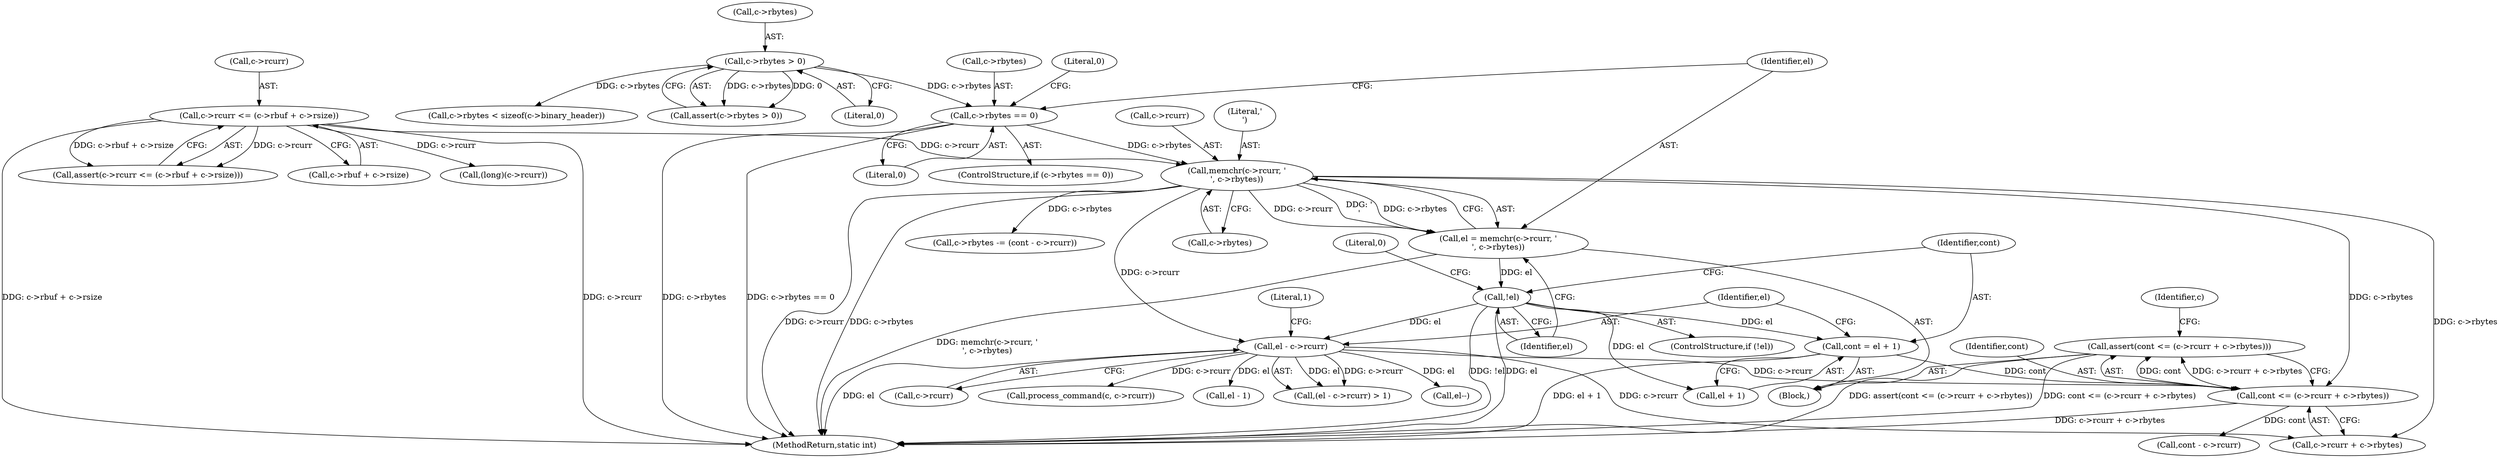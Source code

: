 digraph "0_memcached_75cc83685e103bc8ba380a57468c8f04413033f9@API" {
"1000522" [label="(Call,assert(cont <= (c->rcurr + c->rbytes)))"];
"1000523" [label="(Call,cont <= (c->rcurr + c->rbytes))"];
"1000495" [label="(Call,cont = el + 1)"];
"1000491" [label="(Call,!el)"];
"1000480" [label="(Call,el = memchr(c->rcurr, '\n', c->rbytes))"];
"1000482" [label="(Call,memchr(c->rcurr, '\n', c->rbytes))"];
"1000113" [label="(Call,c->rcurr <= (c->rbuf + c->rsize))"];
"1000473" [label="(Call,c->rbytes == 0)"];
"1000125" [label="(Call,c->rbytes > 0)"];
"1000503" [label="(Call,el - c->rcurr)"];
"1000473" [label="(Call,c->rbytes == 0)"];
"1000474" [label="(Call,c->rbytes)"];
"1000483" [label="(Call,c->rcurr)"];
"1000496" [label="(Identifier,cont)"];
"1000503" [label="(Call,el - c->rcurr)"];
"1000193" [label="(Call,c->rbytes < sizeof(c->binary_header))"];
"1000524" [label="(Identifier,cont)"];
"1000486" [label="(Literal,'\n')"];
"1000523" [label="(Call,cont <= (c->rcurr + c->rbytes))"];
"1000505" [label="(Call,c->rcurr)"];
"1000480" [label="(Call,el = memchr(c->rcurr, '\n', c->rbytes))"];
"1000126" [label="(Call,c->rbytes)"];
"1000481" [label="(Identifier,el)"];
"1000532" [label="(Call,process_command(c, c->rcurr))"];
"1000482" [label="(Call,memchr(c->rcurr, '\n', c->rbytes))"];
"1000508" [label="(Literal,1)"];
"1000125" [label="(Call,c->rbytes > 0)"];
"1000491" [label="(Call,!el)"];
"1000492" [label="(Identifier,el)"];
"1000504" [label="(Identifier,el)"];
"1000129" [label="(Literal,0)"];
"1000522" [label="(Call,assert(cont <= (c->rcurr + c->rbytes)))"];
"1000477" [label="(Literal,0)"];
"1000495" [label="(Call,cont = el + 1)"];
"1000112" [label="(Call,assert(c->rcurr <= (c->rbuf + c->rsize)))"];
"1000541" [label="(Call,cont - c->rcurr)"];
"1000511" [label="(Call,el - 1)"];
"1000124" [label="(Call,assert(c->rbytes > 0))"];
"1000469" [label="(Block,)"];
"1000537" [label="(Call,c->rbytes -= (cont - c->rcurr))"];
"1000479" [label="(Literal,0)"];
"1000113" [label="(Call,c->rcurr <= (c->rbuf + c->rsize))"];
"1000533" [label="(Identifier,c)"];
"1000502" [label="(Call,(el - c->rcurr) > 1)"];
"1000117" [label="(Call,c->rbuf + c->rsize)"];
"1000525" [label="(Call,c->rcurr + c->rbytes)"];
"1000516" [label="(Call,el--)"];
"1000209" [label="(Call,(long)(c->rcurr))"];
"1000472" [label="(ControlStructure,if (c->rbytes == 0))"];
"1000487" [label="(Call,c->rbytes)"];
"1000497" [label="(Call,el + 1)"];
"1000565" [label="(MethodReturn,static int)"];
"1000114" [label="(Call,c->rcurr)"];
"1000490" [label="(ControlStructure,if (!el))"];
"1000494" [label="(Literal,0)"];
"1000522" -> "1000469"  [label="AST: "];
"1000522" -> "1000523"  [label="CFG: "];
"1000523" -> "1000522"  [label="AST: "];
"1000533" -> "1000522"  [label="CFG: "];
"1000522" -> "1000565"  [label="DDG: assert(cont <= (c->rcurr + c->rbytes))"];
"1000522" -> "1000565"  [label="DDG: cont <= (c->rcurr + c->rbytes)"];
"1000523" -> "1000522"  [label="DDG: cont"];
"1000523" -> "1000522"  [label="DDG: c->rcurr + c->rbytes"];
"1000523" -> "1000525"  [label="CFG: "];
"1000524" -> "1000523"  [label="AST: "];
"1000525" -> "1000523"  [label="AST: "];
"1000523" -> "1000565"  [label="DDG: c->rcurr + c->rbytes"];
"1000495" -> "1000523"  [label="DDG: cont"];
"1000503" -> "1000523"  [label="DDG: c->rcurr"];
"1000482" -> "1000523"  [label="DDG: c->rbytes"];
"1000523" -> "1000541"  [label="DDG: cont"];
"1000495" -> "1000469"  [label="AST: "];
"1000495" -> "1000497"  [label="CFG: "];
"1000496" -> "1000495"  [label="AST: "];
"1000497" -> "1000495"  [label="AST: "];
"1000504" -> "1000495"  [label="CFG: "];
"1000495" -> "1000565"  [label="DDG: el + 1"];
"1000491" -> "1000495"  [label="DDG: el"];
"1000491" -> "1000490"  [label="AST: "];
"1000491" -> "1000492"  [label="CFG: "];
"1000492" -> "1000491"  [label="AST: "];
"1000494" -> "1000491"  [label="CFG: "];
"1000496" -> "1000491"  [label="CFG: "];
"1000491" -> "1000565"  [label="DDG: !el"];
"1000491" -> "1000565"  [label="DDG: el"];
"1000480" -> "1000491"  [label="DDG: el"];
"1000491" -> "1000497"  [label="DDG: el"];
"1000491" -> "1000503"  [label="DDG: el"];
"1000480" -> "1000469"  [label="AST: "];
"1000480" -> "1000482"  [label="CFG: "];
"1000481" -> "1000480"  [label="AST: "];
"1000482" -> "1000480"  [label="AST: "];
"1000492" -> "1000480"  [label="CFG: "];
"1000480" -> "1000565"  [label="DDG: memchr(c->rcurr, '\n', c->rbytes)"];
"1000482" -> "1000480"  [label="DDG: c->rcurr"];
"1000482" -> "1000480"  [label="DDG: '\n'"];
"1000482" -> "1000480"  [label="DDG: c->rbytes"];
"1000482" -> "1000487"  [label="CFG: "];
"1000483" -> "1000482"  [label="AST: "];
"1000486" -> "1000482"  [label="AST: "];
"1000487" -> "1000482"  [label="AST: "];
"1000482" -> "1000565"  [label="DDG: c->rcurr"];
"1000482" -> "1000565"  [label="DDG: c->rbytes"];
"1000113" -> "1000482"  [label="DDG: c->rcurr"];
"1000473" -> "1000482"  [label="DDG: c->rbytes"];
"1000482" -> "1000503"  [label="DDG: c->rcurr"];
"1000482" -> "1000525"  [label="DDG: c->rbytes"];
"1000482" -> "1000537"  [label="DDG: c->rbytes"];
"1000113" -> "1000112"  [label="AST: "];
"1000113" -> "1000117"  [label="CFG: "];
"1000114" -> "1000113"  [label="AST: "];
"1000117" -> "1000113"  [label="AST: "];
"1000112" -> "1000113"  [label="CFG: "];
"1000113" -> "1000565"  [label="DDG: c->rbuf + c->rsize"];
"1000113" -> "1000565"  [label="DDG: c->rcurr"];
"1000113" -> "1000112"  [label="DDG: c->rcurr"];
"1000113" -> "1000112"  [label="DDG: c->rbuf + c->rsize"];
"1000113" -> "1000209"  [label="DDG: c->rcurr"];
"1000473" -> "1000472"  [label="AST: "];
"1000473" -> "1000477"  [label="CFG: "];
"1000474" -> "1000473"  [label="AST: "];
"1000477" -> "1000473"  [label="AST: "];
"1000479" -> "1000473"  [label="CFG: "];
"1000481" -> "1000473"  [label="CFG: "];
"1000473" -> "1000565"  [label="DDG: c->rbytes"];
"1000473" -> "1000565"  [label="DDG: c->rbytes == 0"];
"1000125" -> "1000473"  [label="DDG: c->rbytes"];
"1000125" -> "1000124"  [label="AST: "];
"1000125" -> "1000129"  [label="CFG: "];
"1000126" -> "1000125"  [label="AST: "];
"1000129" -> "1000125"  [label="AST: "];
"1000124" -> "1000125"  [label="CFG: "];
"1000125" -> "1000124"  [label="DDG: c->rbytes"];
"1000125" -> "1000124"  [label="DDG: 0"];
"1000125" -> "1000193"  [label="DDG: c->rbytes"];
"1000503" -> "1000502"  [label="AST: "];
"1000503" -> "1000505"  [label="CFG: "];
"1000504" -> "1000503"  [label="AST: "];
"1000505" -> "1000503"  [label="AST: "];
"1000508" -> "1000503"  [label="CFG: "];
"1000503" -> "1000565"  [label="DDG: el"];
"1000503" -> "1000502"  [label="DDG: el"];
"1000503" -> "1000502"  [label="DDG: c->rcurr"];
"1000503" -> "1000511"  [label="DDG: el"];
"1000503" -> "1000516"  [label="DDG: el"];
"1000503" -> "1000525"  [label="DDG: c->rcurr"];
"1000503" -> "1000532"  [label="DDG: c->rcurr"];
}
